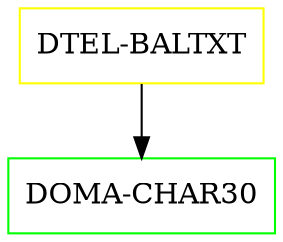 digraph G {
  "DTEL-BALTXT" [shape=box,color=yellow];
  "DOMA-CHAR30" [shape=box,color=green,URL="./DOMA_CHAR30.html"];
  "DTEL-BALTXT" -> "DOMA-CHAR30";
}
